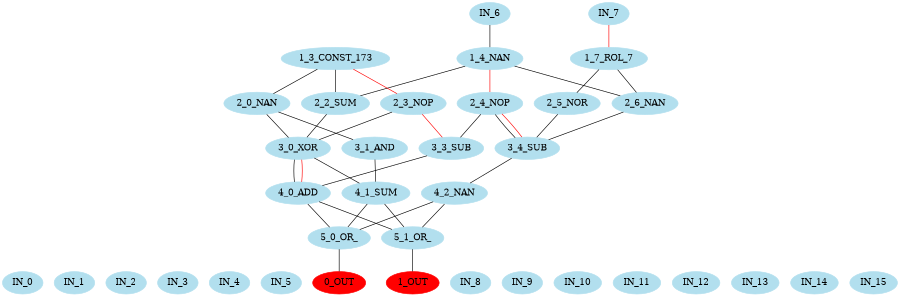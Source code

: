 digraph EACircuit {
rankdir=BT;
edge [dir=none];
size="6,6";
ordering=out;
node [color=lightblue2, style=filled];
"IN_0";
"IN_1";
"IN_2";
"IN_3";
"IN_4";
"IN_5";
"IN_6";
"IN_7";
"IN_8";
"IN_9";
"IN_10";
"IN_11";
"IN_12";
"IN_13";
"IN_14";
"IN_15";
{ rank=same; "1_3_CONST_173"; "1_4_NAN"; "1_7_ROL_7"; }
"1_4_NAN" -> "IN_6";
"1_7_ROL_7" -> "IN_7" [color=red];
{ rank=same; "2_0_NAN"; "2_2_SUM"; "2_3_NOP"; "2_4_NOP"; "2_5_NOR"; "2_6_NAN"; }
"2_0_NAN" -> "1_3_CONST_173";
"2_2_SUM" -> "1_3_CONST_173";
"2_2_SUM" -> "1_4_NAN";
"2_3_NOP" -> "1_3_CONST_173" [color=red];
"2_4_NOP" -> "1_4_NAN" [color=red];
"2_5_NOR" -> "1_7_ROL_7";
"2_6_NAN" -> "1_4_NAN";
"2_6_NAN" -> "1_7_ROL_7";
{ rank=same; "3_0_XOR"; "3_1_AND"; "3_3_SUB"; "3_4_SUB"; }
"3_0_XOR" -> "2_0_NAN";
"3_0_XOR" -> "2_2_SUM";
"3_0_XOR" -> "2_3_NOP";
"3_1_AND" -> "2_0_NAN";
"3_3_SUB" -> "2_3_NOP" [color=red];
"3_3_SUB" -> "2_4_NOP";
"3_4_SUB" -> "2_4_NOP";
"3_4_SUB" -> "2_4_NOP" [color=red];
"3_4_SUB" -> "2_5_NOR";
"3_4_SUB" -> "2_6_NAN";
{ rank=same; "4_0_ADD"; "4_1_SUM"; "4_2_NAN"; }
"4_0_ADD" -> "3_0_XOR";
"4_0_ADD" -> "3_0_XOR" [color=red];
"4_0_ADD" -> "3_3_SUB";
"4_1_SUM" -> "3_0_XOR";
"4_1_SUM" -> "3_1_AND";
"4_2_NAN" -> "3_4_SUB";
{ rank=same; "5_0_OR_"; "5_1_OR_"; }
"5_0_OR_" -> "4_0_ADD";
"5_0_OR_" -> "4_1_SUM";
"5_0_OR_" -> "4_2_NAN";
"5_1_OR_" -> "4_0_ADD";
"5_1_OR_" -> "4_1_SUM";
"5_1_OR_" -> "4_2_NAN";
node [color=red];
"0_OUT" -> "5_0_OR_";
node [color=red];
"1_OUT" -> "5_1_OR_";
}